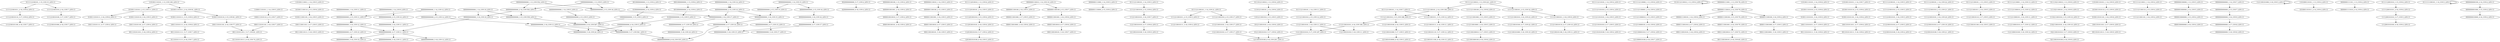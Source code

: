 digraph G {
    "1111121001011_2-16_COV:8_LEN:13" -> "1111210010110_3-17_COV:8_LEN:13";
    "1001110101101_4-17_COV:4_LEN:13" -> "0011101011011_5-18_COV:4_LEN:13";
    "0100111001101_3-16_COV:5_LEN:13" -> "1001110011011_4-17_COV:5_LEN:13";
    "1000000000000_1-13_COV:5_LEN:13" -> "0000000000000_2-15_COV:18_LEN:13";
    "1000000000000_1-13_COV:5_LEN:13" -> "0000000000000_2-14_COV:550_LEN:13";
    "0020000000000_5-17_COV:4_LEN:13" -> "0200000000000_6-18_COV:4_LEN:13";
    "0000000100100_1-15_COV:4_LEN:13" -> "0000001001001_2-16_COV:4_LEN:13";
    "0000000110010_1-14_COV:5_LEN:13" -> "0000001100100_2-15_COV:5_LEN:13";
    "1112010010101_4-16_COV:6_LEN:13" -> "1120100101010_5-17_COV:4_LEN:13";
    "0001000000000_1-13_COV:6_LEN:13" -> "0010000000000_2-14_COV:6_LEN:13";
    "0000000000000_1-14_COV:12_LEN:13" -> "0000000000000_2-15_COV:11_LEN:13";
    "0000001100100_2-16_COV:5_LEN:13" -> "0000011001000_3-17_COV:5_LEN:13";
    "0100000000000_2-14_COV:4_LEN:13" -> "1000000000000_3-15_COV:5_LEN:13";
    "0000000111000_1-14_COV:5_LEN:13" -> "0000001110000_2-15_COV:4_LEN:13";
    "0100111010111_3-16_COV:6_LEN:13" -> "1001110101111_4-17_COV:4_LEN:13";
    "1112110010101_3-16_COV:7_LEN:13" -> "1121100101010_4-17_COV:8_LEN:13";
    "1111211001010_2-15_COV:17_LEN:13" -> "1112110010101_3-16_COV:17_LEN:13";
    "0111112010010_1-13_COV:6_LEN:13" -> "1111120100101_2-14_COV:5_LEN:13";
    "1111201001010_3-15_COV:6_LEN:13" -> "1112010010101_4-16_COV:6_LEN:13";
    "1111211010101_3-16_COV:5_LEN:13" -> "1112110101010_4-17_COV:5_LEN:13";
    "1010011100110_2-15_COV:6_LEN:13" -> "0100111001101_3-16_COV:5_LEN:13";
    "0100000000000_3-15_COV:5_LEN:13" -> "1000000000000_4-16_COV:5_LEN:13";
    "0000000000000_3-16_COV:10_LEN:13" -> "0000000000000_4-17_COV:11_LEN:13";
    "1111121101010_2-15_COV:4_LEN:13" -> "1111211010101_3-16_COV:5_LEN:13";
    "0000000000000_3-16_COV:15_LEN:13" -> "0000000000000_4-17_COV:15_LEN:13";
    "1112110000101_4-16_COV:6_LEN:13" -> "1121100001010_5-17_COV:6_LEN:13";
    "0110112110010_1-13_COV:4_LEN:13" -> "0110112110010_1-13_COV:4_LEN:13";
    "0000000000000_2-15_COV:14_LEN:13" -> "0000000000000_3-16_COV:17_LEN:13";
    "0000000000000_2-15_COV:12_LEN:13" -> "0000000000000_3-16_COV:13_LEN:13";
    "1121100101010_4-17_COV:17_LEN:13" -> "1211001010100_6-18_COV:201_LEN:13";
    "0000000000000_1-14_COV:19_LEN:13" -> "0000000000000_3-16_COV:10_LEN:13";
    "0000000000000_1-14_COV:19_LEN:13" -> "0000000000000_3-15_COV:559_LEN:13";
    "0000000000000_3-16_COV:13_LEN:13" -> "0000000000000_5-17_COV:561_LEN:13";
    "0000000000000_3-16_COV:13_LEN:13" -> "0000000000000_5-18_COV:24_LEN:13";
    "0111121100101_1-14_COV:11_LEN:13" -> "1111211001010_2-15_COV:12_LEN:13";
    "1111210010100_3-17_COV:7_LEN:13" -> "1112100101000_4-18_COV:7_LEN:13";
    "1121100101110_5-17_COV:12_LEN:13" -> "1211001011100_6-18_COV:15_LEN:13";
    "0000000000000_1-14_COV:9_LEN:13" -> "0000000000000_2-15_COV:10_LEN:13";
    "0000000000000_2-15_COV:18_LEN:13" -> "0000000000000_3-16_COV:17_LEN:13";
    "0000011100101_3-16_COV:6_LEN:13" -> "0000111001010_4-17_COV:6_LEN:13";
    "0001110010010_5-17_COV:72_LEN:13" -> "0011100100101_6-18_COV:65_LEN:13";
    "1101001110101_1-14_COV:8_LEN:13" -> "1010011101010_2-15_COV:8_LEN:13";
    "1111211001000_3-15_COV:5_LEN:13" -> "1112110010001_4-16_COV:5_LEN:13";
    "1112110010101_3-16_COV:11_LEN:13" -> "1121100101010_5-17_COV:187_LEN:13";
    "1112110010101_3-16_COV:11_LEN:13" -> "1121100101010_5-18_COV:11_LEN:13";
    "0000000000000_4-17_COV:16_LEN:13" -> "0000000000000_6-18_COV:555_LEN:13";
    "0000111001000_4-17_COV:5_LEN:13" -> "0001110010001_5-18_COV:5_LEN:13";
    "0000000000000_2-15_COV:5_LEN:13" -> "0000000000000_4-16_COV:567_LEN:13";
    "1001101011011_4-17_COV:6_LEN:13" -> "0011010110111_5-18_COV:6_LEN:13";
    "0010000000000_1-13_COV:4_LEN:13" -> "0100000000000_2-14_COV:4_LEN:13";
    "0000000000000_4-17_COV:17_LEN:13" -> "0000000000000_5-18_COV:15_LEN:13";
    "1112110010111_4-16_COV:11_LEN:13" -> "1121100101110_5-17_COV:12_LEN:13";
    "1121100101000_5-17_COV:5_LEN:13" -> "1211001010000_6-18_COV:5_LEN:13";
    "1111121001010_2-15_COV:5_LEN:13" -> "1111210010101_3-16_COV:5_LEN:13";
    "1111121100101_2-15_COV:32_LEN:13" -> "1111211001010_3-16_COV:23_LEN:13";
    "1111121100101_2-15_COV:32_LEN:13" -> "1111211001011_3-16_COV:9_LEN:13";
    "0000001100100_2-15_COV:5_LEN:13" -> "0000011001001_3-16_COV:5_LEN:13";
    "1112100101010_4-17_COV:19_LEN:13" -> "1121001010100_5-18_COV:21_LEN:13";
    "1111211001011_3-15_COV:12_LEN:13" -> "1112110010111_4-16_COV:11_LEN:13";
    "0000011001000_3-17_COV:5_LEN:13" -> "0000110010001_4-18_COV:6_LEN:13";
    "1111121001010_2-15_COV:21_LEN:13" -> "1111210010101_3-16_COV:20_LEN:13";
    "0111121100101_1-15_COV:5_LEN:13" -> "1111211001011_2-16_COV:5_LEN:13";
    "0000000110010_1-14_COV:10_LEN:13" -> "0000001100100_2-16_COV:5_LEN:13";
    "0000000110010_1-14_COV:10_LEN:13" -> "0000001100100_2-15_COV:7_LEN:13";
    "1001110101101_4-16_COV:77_LEN:13" -> "0011101011011_5-17_COV:81_LEN:13";
    "1112110001010_4-17_COV:12_LEN:13" -> "1121100010100_5-18_COV:14_LEN:13";
    "1111121001010_2-16_COV:7_LEN:13" -> "1111210010100_3-17_COV:7_LEN:13";
    "1101001110101_1-13_COV:100_LEN:13" -> "1010011101011_2-15_COV:11_LEN:13";
    "1101001110101_1-13_COV:100_LEN:13" -> "1010011101011_2-14_COV:91_LEN:13";
    "1112110101010_4-17_COV:5_LEN:13" -> "1121101010100_5-18_COV:4_LEN:13";
    "1121100101010_5-17_COV:187_LEN:13" -> "1211001010100_6-18_COV:201_LEN:13";
    "0000000000000_2-15_COV:11_LEN:13" -> "0000000000000_3-16_COV:12_LEN:13";
    "1102110010101_4-16_COV:10_LEN:13" -> "1021100101010_5-17_COV:9_LEN:13";
    "0000000000000_3-16_COV:11_LEN:13" -> "0000000000000_4-17_COV:11_LEN:13";
    "0000000000000_3-16_COV:15_LEN:13" -> "0000000000000_4-17_COV:16_LEN:13";
    "0000000000000_1-14_COV:14_LEN:13" -> "0000000000000_2-15_COV:14_LEN:13";
    "0000000000000_2-15_COV:10_LEN:13" -> "0000000000000_3-16_COV:11_LEN:13";
    "1111211001010_2-15_COV:12_LEN:13" -> "1112110010101_3-16_COV:11_LEN:13";
    "1111211001011_2-15_COV:5_LEN:13" -> "1112110010111_3-16_COV:4_LEN:13";
    "1121100101010_4-17_COV:8_LEN:13" -> "1211001010100_5-18_COV:9_LEN:13";
    "0000001110010_2-14_COV:79_LEN:13" -> "0000011100101_3-16_COV:6_LEN:13";
    "0000001110010_2-14_COV:79_LEN:13" -> "0000011100100_3-15_COV:70_LEN:13";
    "0000001110010_2-14_COV:79_LEN:13" -> "0000011100100_3-16_COV:4_LEN:13";
    "0111121100101_1-14_COV:5_LEN:13" -> "1111211001010_2-15_COV:6_LEN:13";
    "0000000000000_3-16_COV:17_LEN:13" -> "0000000000000_4-17_COV:18_LEN:13";
    "0100111010111_3-15_COV:9_LEN:13" -> "1001110101111_4-16_COV:8_LEN:13";
    "1110121100101_2-14_COV:6_LEN:13" -> "1101211001010_3-15_COV:5_LEN:13";
    "0100110101101_3-16_COV:6_LEN:13" -> "1001101011011_4-17_COV:6_LEN:13";
    "0121100101010_5-17_COV:6_LEN:13" -> "1211001010100_6-18_COV:201_LEN:13";
    "1010011010110_2-15_COV:9_LEN:13" -> "0100110101101_3-16_COV:8_LEN:13";
    "0111102110010_1-13_COV:9_LEN:13" -> "1111021100101_2-14_COV:9_LEN:13";
    "1111210010101_3-16_COV:20_LEN:13" -> "1112100101010_4-17_COV:19_LEN:13";
    "0000111001001_4-16_COV:70_LEN:13" -> "0001110010010_5-17_COV:72_LEN:13";
    "0111112110011_1-14_COV:4_LEN:13" -> "1111121100110_2-15_COV:4_LEN:13";
    "0000000000000_1-13_COV:552_LEN:13" -> "0000000000000_2-15_COV:18_LEN:13";
    "0000000000000_1-13_COV:552_LEN:13" -> "0000000000000_2-14_COV:550_LEN:13";
    "1111211001010_2-15_COV:6_LEN:13" -> "1112110010101_3-16_COV:7_LEN:13";
    "1111210010101_3-16_COV:5_LEN:13" -> "1112100101010_4-17_COV:5_LEN:13";
    "0000000000000_1-14_COV:5_LEN:13" -> "0000000000000_2-15_COV:5_LEN:13";
    "1001101011011_4-17_COV:9_LEN:13" -> "0011010110111_5-18_COV:9_LEN:13";
    "0011101011111_5-17_COV:7_LEN:13" -> "0111010111111_6-18_COV:7_LEN:13";
    "1112110010001_4-16_COV:5_LEN:13" -> "1121100100010_5-17_COV:5_LEN:13";
    "1111211001010_3-16_COV:23_LEN:13" -> "1112110010100_4-17_COV:22_LEN:13";
    "1101001101011_1-14_COV:9_LEN:13" -> "1010011010110_2-15_COV:9_LEN:13";
    "0000000000000_2-15_COV:14_LEN:13" -> "0000000000000_3-16_COV:15_LEN:13";
    "0000000100000_1-13_COV:5_LEN:13" -> "0000001000000_2-14_COV:5_LEN:13";
    "1111121100100_2-14_COV:8_LEN:13" -> "1111211001000_3-15_COV:5_LEN:13";
    "0000000000000_4-17_COV:16_LEN:13" -> "0000000000000_5-18_COV:15_LEN:13";
    "0000011001001_3-16_COV:6_LEN:13" -> "0000110010010_4-17_COV:6_LEN:13";
    "0000000000000_3-16_COV:9_LEN:13" -> "0000000000000_4-17_COV:8_LEN:13";
    "0000001000000_2-14_COV:5_LEN:13" -> "0000010000000_3-15_COV:4_LEN:13";
    "0000000000000_5-17_COV:561_LEN:13" -> "0000000000000_6-18_COV:555_LEN:13";
    "1121100101000_5-18_COV:5_LEN:13" -> "1121100101000_5-18_COV:5_LEN:13";
    "0000000000000_4-17_COV:11_LEN:13" -> "0000000000000_5-18_COV:12_LEN:13";
    "1111120100101_2-14_COV:5_LEN:13" -> "1111201001010_3-15_COV:6_LEN:13";
    "1100011101011_1-14_COV:5_LEN:13" -> "1000111010110_2-15_COV:7_LEN:13";
    "1021100101010_5-17_COV:9_LEN:13" -> "0211001010100_6-18_COV:9_LEN:13";
    "0000000000000_1-14_COV:14_LEN:13" -> "0000000000000_2-15_COV:14_LEN:13";
    "1101000110101_1-13_COV:4_LEN:13" -> "1010001101011_2-14_COV:4_LEN:13";
    "1101211001010_3-15_COV:5_LEN:13" -> "1012110010101_4-16_COV:6_LEN:13";
    "0000011100100_3-15_COV:70_LEN:13" -> "0000111001001_4-16_COV:70_LEN:13";
    "0001110101101_3-16_COV:7_LEN:13" -> "0011101011011_5-17_COV:81_LEN:13";
    "0111112110000_1-13_COV:6_LEN:13" -> "1111121100001_2-14_COV:4_LEN:13";
    "1010011101011_2-15_COV:11_LEN:13" -> "0100111010111_3-16_COV:6_LEN:13";
    "1010011101011_2-15_COV:11_LEN:13" -> "0100111010110_3-16_COV:5_LEN:13";
    "0000000000000_3-15_COV:559_LEN:13" -> "0000000000000_4-16_COV:567_LEN:13";
    "1112110010101_4-16_COV:184_LEN:13" -> "1121100101010_5-17_COV:187_LEN:13";
    "1112110010101_4-16_COV:184_LEN:13" -> "1121100101010_5-18_COV:11_LEN:13";
    "0000000111101_1-13_COV:4_LEN:13" -> "0000001111010_2-14_COV:4_LEN:13";
    "1112110010101_3-16_COV:17_LEN:13" -> "1121100101010_4-17_COV:17_LEN:13";
    "0000000000000_1-14_COV:15_LEN:13" -> "0000000000000_2-15_COV:15_LEN:13";
    "0000000000000_1-14_COV:11_LEN:13" -> "0000000000000_2-15_COV:11_LEN:13";
    "1010011101010_2-15_COV:8_LEN:13" -> "0100111010101_3-16_COV:9_LEN:13";
    "1001110101011_4-17_COV:9_LEN:13" -> "0011101010111_5-18_COV:8_LEN:13";
    "1000000000000_3-15_COV:5_LEN:13" -> "0000000000000_4-16_COV:567_LEN:13";
    "1110211001010_3-15_COV:10_LEN:13" -> "1102110010101_4-16_COV:10_LEN:13";
    "1120100101010_5-17_COV:4_LEN:13" -> "1201001010100_6-18_COV:5_LEN:13";
    "0000010010010_3-17_COV:4_LEN:13" -> "0000100100101_4-18_COV:4_LEN:13";
    "1111021100101_2-14_COV:9_LEN:13" -> "1110211001010_3-15_COV:10_LEN:13";
    "1112110010100_4-17_COV:22_LEN:13" -> "1121100101000_5-18_COV:19_LEN:13";
    "0000011001001_3-16_COV:5_LEN:13" -> "0000110010010_4-17_COV:5_LEN:13";
    "1112110010110_3-17_COV:5_LEN:13" -> "1121100101100_4-18_COV:5_LEN:13";
    "1111211000101_3-16_COV:11_LEN:13" -> "1112110001010_4-17_COV:12_LEN:13";
    "0000000000000_4-17_COV:10_LEN:13" -> "0000000000000_5-18_COV:10_LEN:13";
    "1000000000000_4-16_COV:5_LEN:13" -> "0000000000000_5-17_COV:561_LEN:13";
    "1000000000000_4-16_COV:5_LEN:13" -> "0000000000000_5-18_COV:24_LEN:13";
    "0000110010010_4-17_COV:6_LEN:13" -> "0001100100101_5-18_COV:7_LEN:13";
    "0000000111001_1-13_COV:78_LEN:13" -> "0000001110010_2-14_COV:79_LEN:13";
    "1101001101011_1-14_COV:7_LEN:13" -> "1010011010110_2-15_COV:6_LEN:13";
    "0000000000000_1-14_COV:12_LEN:13" -> "0000000000000_2-15_COV:12_LEN:13";
    "0100111010110_3-15_COV:81_LEN:13" -> "1001110101101_4-16_COV:77_LEN:13";
    "0000000000000_2-15_COV:16_LEN:13" -> "0000000000000_3-16_COV:16_LEN:13";
    "0000111001010_4-17_COV:6_LEN:13" -> "0001110010101_5-18_COV:6_LEN:13";
    "0000000000000_3-16_COV:16_LEN:13" -> "0000000000000_4-17_COV:17_LEN:13";
    "0000000000000_1-14_COV:7_LEN:13" -> "0000000000000_2-15_COV:7_LEN:13";
    "0000000000000_4-17_COV:11_LEN:13" -> "0000000000000_5-18_COV:11_LEN:13";
    "0000000000000_2-15_COV:15_LEN:13" -> "0000000000000_3-16_COV:15_LEN:13";
    "0000110010010_4-17_COV:5_LEN:13" -> "0001100100101_5-18_COV:5_LEN:13";
    "1112100101010_4-17_COV:5_LEN:13" -> "1121001010100_5-18_COV:4_LEN:13";
    "0000000000000_3-16_COV:12_LEN:13" -> "0000000000000_4-17_COV:11_LEN:13";
    "0000000000000_2-14_COV:550_LEN:13" -> "0000000000000_3-16_COV:10_LEN:13";
    "0000000000000_2-14_COV:550_LEN:13" -> "0000000000000_3-15_COV:559_LEN:13";
    "0000001001001_2-16_COV:4_LEN:13" -> "0000010010010_3-17_COV:4_LEN:13";
    "1111121100110_2-15_COV:4_LEN:13" -> "1111211001101_3-16_COV:4_LEN:13";
    "1101001110011_1-14_COV:5_LEN:13" -> "1010011100110_2-15_COV:6_LEN:13";
    "1010011101011_2-14_COV:91_LEN:13" -> "0100111010111_3-15_COV:9_LEN:13";
    "1010011101011_2-14_COV:91_LEN:13" -> "0100111010110_3-15_COV:81_LEN:13";
    "0111121100101_1-14_COV:21_LEN:13" -> "1111211001010_2-15_COV:17_LEN:13";
    "0111121100101_1-14_COV:21_LEN:13" -> "1111211001011_2-15_COV:5_LEN:13";
    "1010011010110_2-15_COV:6_LEN:13" -> "0100110101101_3-16_COV:6_LEN:13";
    "1001110011011_4-17_COV:5_LEN:13" -> "0011100110111_5-18_COV:5_LEN:13";
    "1111211001011_3-16_COV:9_LEN:13" -> "1112110010110_4-17_COV:10_LEN:13";
    "0111112100101_1-14_COV:5_LEN:13" -> "1111121001010_2-15_COV:5_LEN:13";
    "0100111010110_3-16_COV:5_LEN:13" -> "1001110101101_4-17_COV:4_LEN:13";
    "0111012110010_1-13_COV:6_LEN:13" -> "1110121100101_2-14_COV:6_LEN:13";
    "1111121100101_2-14_COV:190_LEN:13" -> "1111211001011_3-15_COV:12_LEN:13";
    "1111121100101_2-14_COV:190_LEN:13" -> "1111211001010_3-15_COV:188_LEN:13";
    "0100111010101_3-16_COV:9_LEN:13" -> "1001110101011_4-17_COV:9_LEN:13";
    "1111211001011_2-16_COV:5_LEN:13" -> "1112110010110_3-17_COV:5_LEN:13";
    "1111121100010_2-15_COV:12_LEN:13" -> "1111211000101_3-16_COV:11_LEN:13";
    "0000000000000_4-17_COV:15_LEN:13" -> "0000000000000_5-18_COV:17_LEN:13";
    "0100110101101_3-16_COV:8_LEN:13" -> "1001101011011_4-17_COV:9_LEN:13";
    "0000000000000_3-16_COV:12_LEN:13" -> "0000000000000_4-17_COV:10_LEN:13";
    "1000111010110_2-15_COV:7_LEN:13" -> "0001110101101_3-16_COV:7_LEN:13";
    "0011101011011_5-17_COV:81_LEN:13" -> "0111010110111_6-18_COV:74_LEN:13";
    "0000001100100_2-15_COV:7_LEN:13" -> "0000011001001_3-16_COV:6_LEN:13";
    "0111112110101_1-14_COV:4_LEN:13" -> "1111121101010_2-15_COV:4_LEN:13";
    "0000000000000_4-16_COV:567_LEN:13" -> "0000000000000_5-17_COV:561_LEN:13";
    "0000000000000_4-16_COV:567_LEN:13" -> "0000000000000_5-18_COV:24_LEN:13";
    "0111112110001_1-14_COV:13_LEN:13" -> "1111121100010_2-15_COV:12_LEN:13";
    "1112110010110_4-17_COV:10_LEN:13" -> "1121100101100_5-18_COV:11_LEN:13";
    "0000010000000_3-15_COV:4_LEN:13" -> "0000100000000_4-16_COV:4_LEN:13";
    "1111200101010_3-17_COV:5_LEN:13" -> "1112001010100_4-18_COV:4_LEN:13";
    "0000000000000_4-17_COV:11_LEN:13" -> "0000000000000_5-18_COV:10_LEN:13";
    "0111111100101_1-14_COV:5_LEN:13" -> "0111111100101_1-14_COV:5_LEN:13";
    "1112110010100_4-16_COV:5_LEN:13" -> "1121100101000_5-17_COV:5_LEN:13";
    "0000000000000_2-15_COV:11_LEN:13" -> "0000000000000_3-16_COV:12_LEN:13";
    "0000000000000_3-16_COV:17_LEN:13" -> "0000000000000_4-17_COV:16_LEN:13";
    "1012110010101_4-16_COV:6_LEN:13" -> "0121100101010_5-17_COV:6_LEN:13";
    "0111112100101_1-14_COV:22_LEN:13" -> "1111121001010_2-15_COV:21_LEN:13";
    "0000000000100_2-14_COV:4_LEN:13" -> "0000000001000_3-15_COV:4_LEN:13";
    "0000011100100_3-16_COV:4_LEN:13" -> "0000111001000_4-17_COV:5_LEN:13";
    "0111112110010_1-13_COV:221_LEN:13" -> "1111121100101_2-15_COV:32_LEN:13";
    "0111112110010_1-13_COV:221_LEN:13" -> "1111121100100_2-14_COV:8_LEN:13";
    "0111112110010_1-13_COV:221_LEN:13" -> "1111121100101_2-14_COV:190_LEN:13";
    "0000000001000_3-15_COV:4_LEN:13" -> "0000000010000_4-16_COV:4_LEN:13";
    "0111121100101_1-14_COV:7_LEN:13" -> "1111211001011_3-15_COV:12_LEN:13";
    "0111121100101_1-14_COV:7_LEN:13" -> "1111211001010_3-15_COV:188_LEN:13";
    "0000000000000_1-14_COV:15_LEN:13" -> "0000000000000_2-15_COV:16_LEN:13";
    "0111112100101_1-15_COV:15_LEN:13" -> "1111121001011_2-16_COV:8_LEN:13";
    "0111112100101_1-15_COV:15_LEN:13" -> "1111121001010_2-16_COV:7_LEN:13";
    "1121100100010_5-17_COV:5_LEN:13" -> "1211001000100_6-18_COV:6_LEN:13";
    "0000000000000_4-17_COV:18_LEN:13" -> "0000000000000_5-18_COV:18_LEN:13";
    "1001110101111_4-16_COV:8_LEN:13" -> "0011101011111_5-17_COV:7_LEN:13";
    "1111210010110_3-17_COV:8_LEN:13" -> "1112100101100_4-18_COV:7_LEN:13";
    "0000000000000_4-17_COV:8_LEN:13" -> "0000000000000_5-18_COV:8_LEN:13";
    "1111211000010_3-15_COV:5_LEN:13" -> "1112110000101_4-16_COV:6_LEN:13";
    "1111120010101_2-16_COV:6_LEN:13" -> "1111200101010_3-17_COV:5_LEN:13";
    "1121100001010_5-17_COV:6_LEN:13" -> "1211000010100_6-18_COV:7_LEN:13";
    "1111121100001_2-14_COV:4_LEN:13" -> "1111211000010_3-15_COV:5_LEN:13";
    "1111211001010_3-15_COV:188_LEN:13" -> "1112110010101_4-16_COV:184_LEN:13";
    "1111211001010_3-15_COV:188_LEN:13" -> "1112110010100_4-16_COV:5_LEN:13";
    "0010000000000_2-14_COV:6_LEN:13" -> "0100000000000_3-15_COV:5_LEN:13";
    "0111112001010_1-15_COV:6_LEN:13" -> "1111120010101_2-16_COV:6_LEN:13";
    "0000000000000_2-15_COV:7_LEN:13" -> "0000000000000_3-16_COV:9_LEN:13";
}
